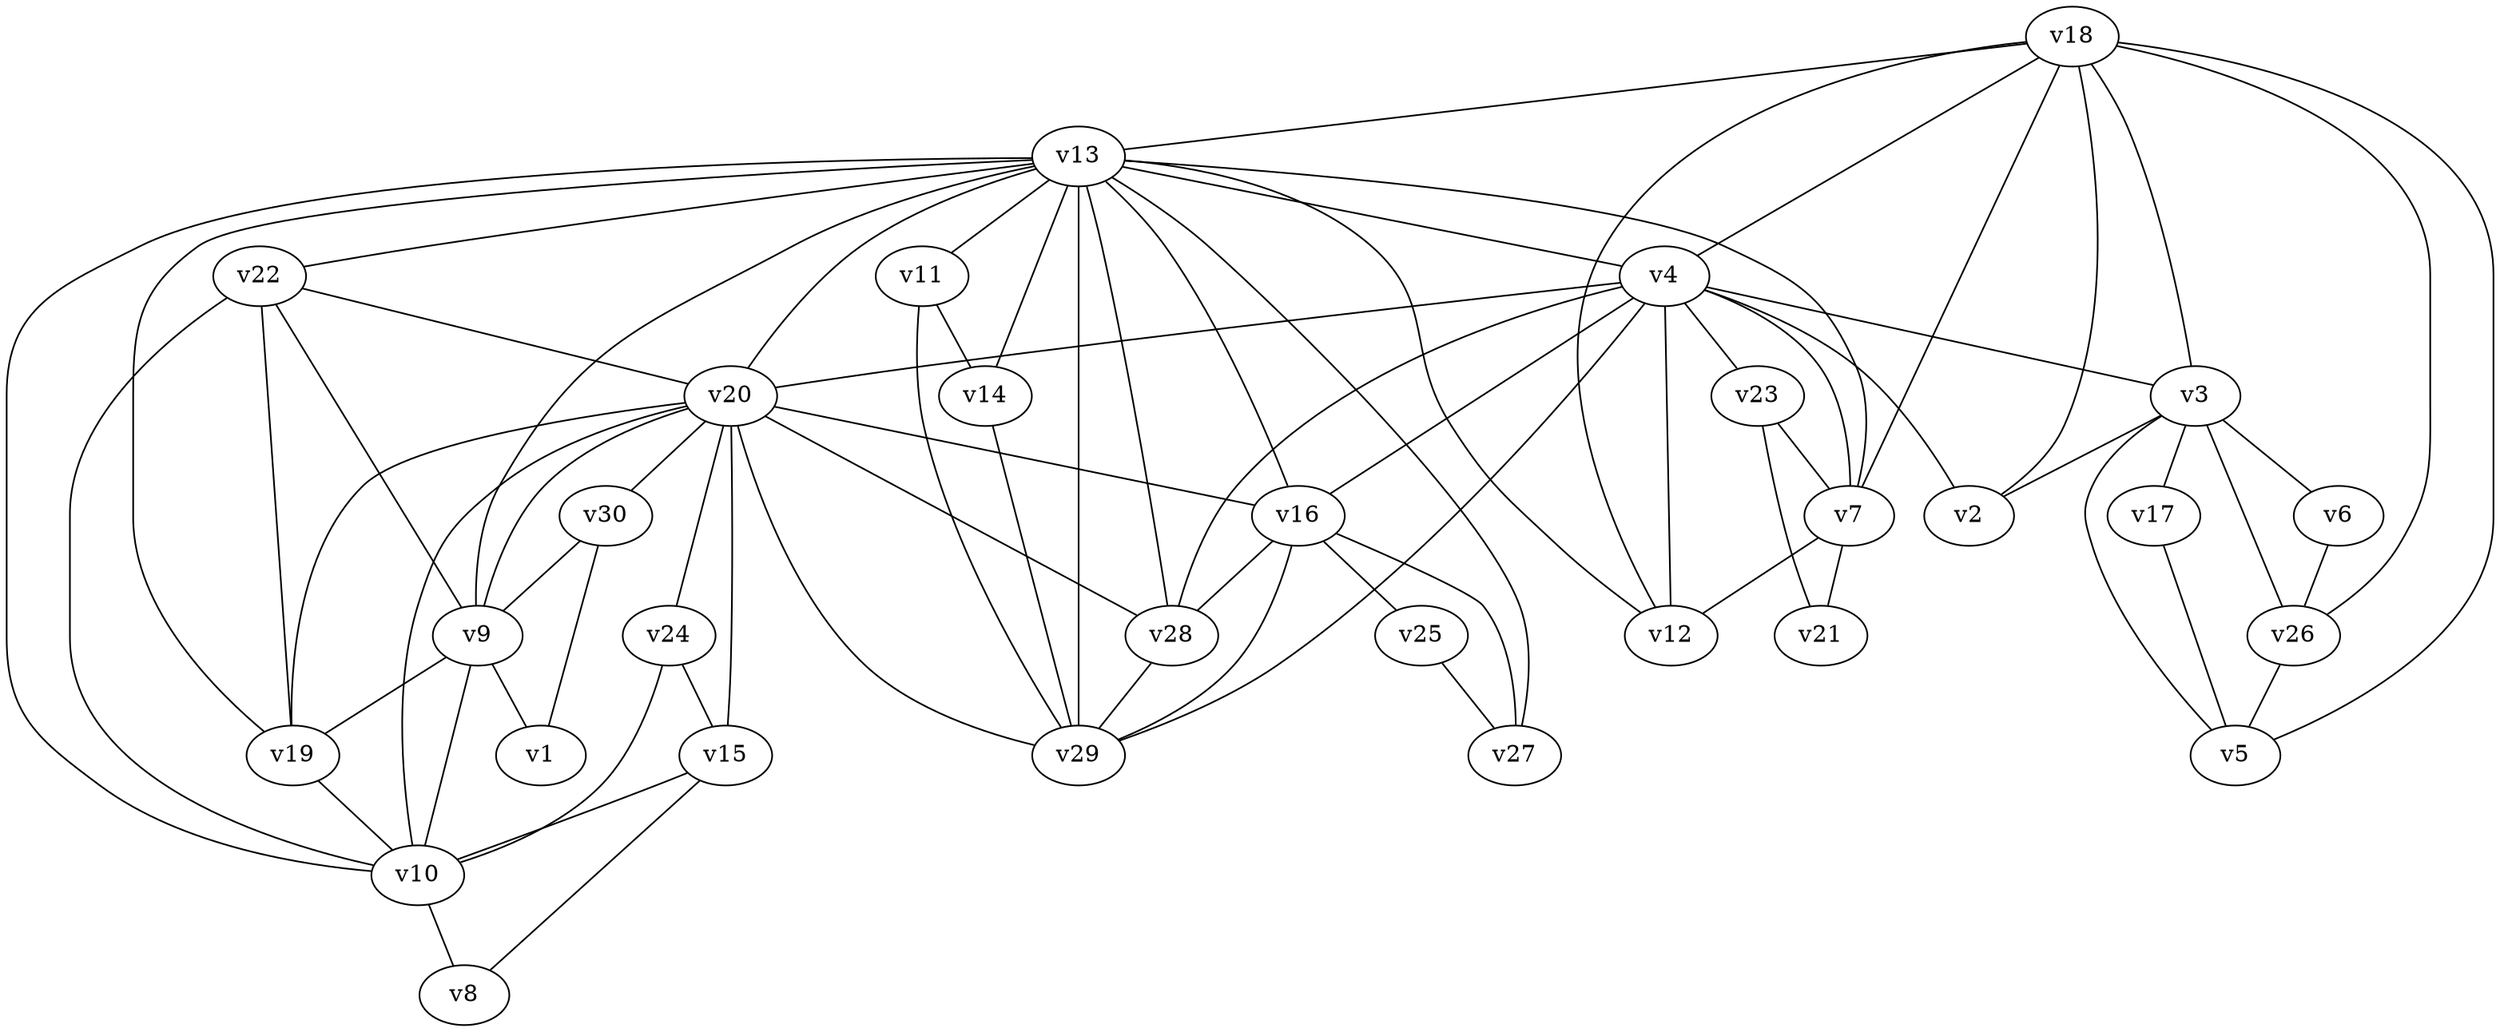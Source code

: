 graph {
	"v18" ["color"="1","number"="30"];
	"v4" ["color"="2","number"="29"];
	"v13" ["color"="3","number"="28"];
	"v20" ["color"="1","number"="21"];
	"v22" ["color"="2","number"="16"];
	"v3" ["color"="3","number"="25"];
	"v9" ["color"="4","number"="15"];
	"v30" ["color"="2","number"="6"];
	"v16" ["color"="4","number"="20"];
	"v28" ["color"="5","number"="19"];
	"v26" ["color"="2","number"="23"];
	"v19" ["color"="5","number"="14"];
	"v10" ["color"="6","number"="13"];
	"v7" ["color"="4","number"="27"];
	"v24" ["color"="2","number"="5"];
	"v29" ["color"="6","number"="18"];
	"v23" ["color"="1","number"="17"];
	"v27" ["color"="1","number"="12"];
	"v15" ["color"="3","number"="4"];
	"v12" ["color"="5","number"="26"];
	"v11" ["color"="1","number"="11"];
	"v5" ["color"="4","number"="22"];
	"v21" ["color"="2","number"="9"];
	"v8" ["color"="1","number"="1"];
	"v17" ["color"="1","number"="7"];
	"v6" ["color"="1","number"="8"];
	"v2" ["color"="4","number"="24"];
	"v14" ["color"="2","number"="10"];
	"v1" ["color"="1","number"="2"];
	"v25" ["color"="2","number"="3"];
	"v4" -- "v18" ;
	"v13" -- "v4" ;
	"v20" -- "v13" ;
	"v22" -- "v20" ;
	"v3" -- "v18" ;
	"v9" -- "v20" ;
	"v30" -- "v9" ;
	"v16" -- "v13" ;
	"v28" -- "v13" ;
	"v26" -- "v3" ;
	"v19" -- "v20" ;
	"v10" -- "v20" ;
	"v7" -- "v4" ;
	"v24" -- "v10" ;
	"v29" -- "v13" ;
	"v23" -- "v7" ;
	"v27" -- "v16" ;
	"v15" -- "v10" ;
	"v12" -- "v4" ;
	"v11" -- "v29" ;
	"v5" -- "v3" ;
	"v21" -- "v23" ;
	"v8" -- "v15" ;
	"v17" -- "v5" ;
	"v6" -- "v26" ;
	"v2" -- "v18" ;
	"v14" -- "v29" ;
	"v1" -- "v30" ;
	"v25" -- "v27" ;
	"v18" -- "v13" ;
	"v4" -- "v3" ;
	"v18" -- "v7" ;
	"v18" -- "v12" ;
	"v4" -- "v2" ;
	"v4" -- "v20" ;
	"v4" -- "v16" ;
	"v4" -- "v28" ;
	"v13" -- "v7" ;
	"v4" -- "v29" ;
	"v13" -- "v12" ;
	"v13" -- "v22" ;
	"v13" -- "v9" ;
	"v20" -- "v16" ;
	"v20" -- "v28" ;
	"v13" -- "v19" ;
	"v13" -- "v10" ;
	"v20" -- "v29" ;
	"v22" -- "v9" ;
	"v22" -- "v19" ;
	"v22" -- "v10" ;
	"v18" -- "v26" ;
	"v18" -- "v5" ;
	"v3" -- "v2" ;
	"v20" -- "v30" ;
	"v9" -- "v19" ;
	"v9" -- "v10" ;
	"v9" -- "v1" ;
	"v16" -- "v28" ;
	"v16" -- "v29" ;
	"v13" -- "v27" ;
	"v28" -- "v29" ;
	"v26" -- "v5" ;
	"v3" -- "v6" ;
	"v19" -- "v10" ;
	"v20" -- "v24" ;
	"v20" -- "v15" ;
	"v4" -- "v23" ;
	"v7" -- "v12" ;
	"v24" -- "v15" ;
	"v13" -- "v11" ;
	"v13" -- "v14" ;
	"v7" -- "v21" ;
	"v16" -- "v25" ;
	"v10" -- "v8" ;
	"v11" -- "v14" ;
	"v3" -- "v17" ;
}
